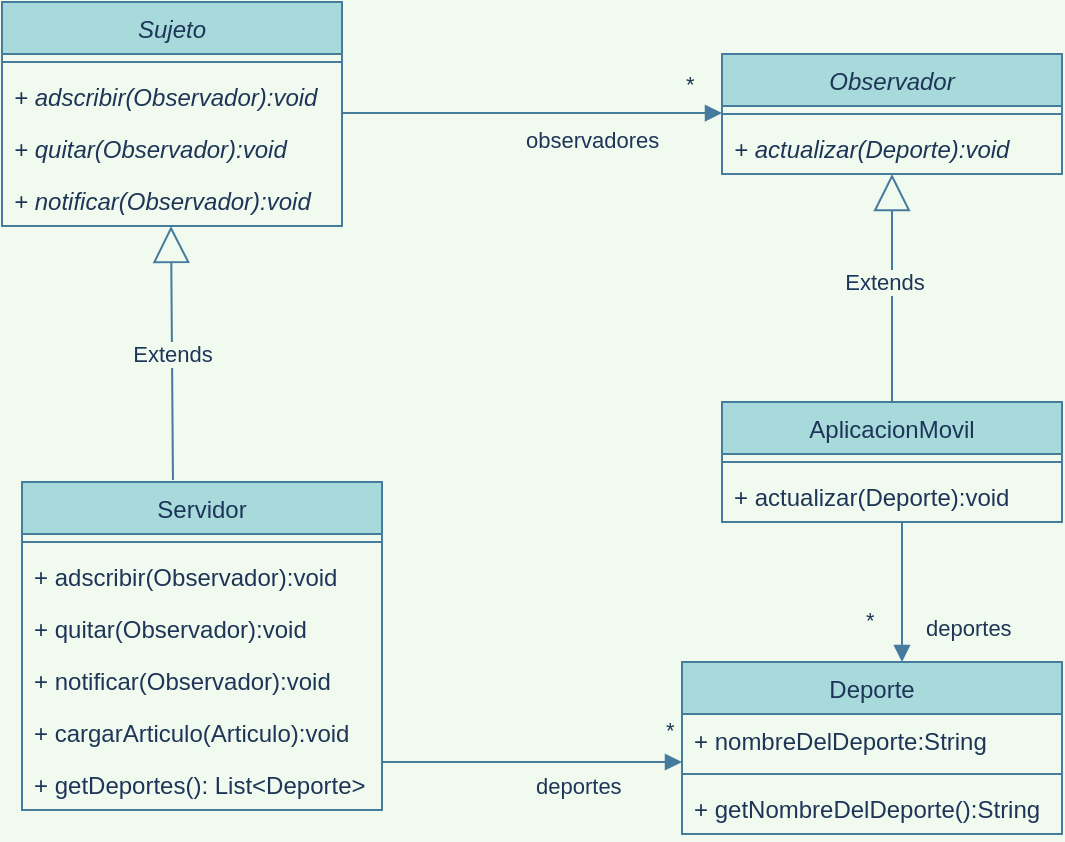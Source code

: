 <mxfile version="20.5.1" type="github">
  <diagram id="C5RBs43oDa-KdzZeNtuy" name="Page-1">
    <mxGraphModel dx="868" dy="450" grid="1" gridSize="10" guides="1" tooltips="1" connect="1" arrows="1" fold="1" page="1" pageScale="1" pageWidth="827" pageHeight="1169" background="#F1FAEE" math="0" shadow="0">
      <root>
        <mxCell id="WIyWlLk6GJQsqaUBKTNV-0" />
        <mxCell id="WIyWlLk6GJQsqaUBKTNV-1" parent="WIyWlLk6GJQsqaUBKTNV-0" />
        <mxCell id="RXxKlYy9xlQZOE6IPquv-0" value="Sujeto" style="swimlane;fontStyle=2;align=center;verticalAlign=top;childLayout=stackLayout;horizontal=1;startSize=26;horizontalStack=0;resizeParent=1;resizeParentMax=0;resizeLast=0;collapsible=1;marginBottom=0;fillColor=#A8DADC;strokeColor=#457B9D;fontColor=#1D3557;" vertex="1" parent="WIyWlLk6GJQsqaUBKTNV-1">
          <mxGeometry x="40" y="40" width="170" height="112" as="geometry" />
        </mxCell>
        <mxCell id="RXxKlYy9xlQZOE6IPquv-1" value="" style="line;strokeWidth=1;fillColor=none;align=left;verticalAlign=middle;spacingTop=-1;spacingLeft=3;spacingRight=3;rotatable=0;labelPosition=right;points=[];portConstraint=eastwest;strokeColor=#457B9D;labelBackgroundColor=#F1FAEE;fontColor=#1D3557;" vertex="1" parent="RXxKlYy9xlQZOE6IPquv-0">
          <mxGeometry y="26" width="170" height="8" as="geometry" />
        </mxCell>
        <mxCell id="RXxKlYy9xlQZOE6IPquv-2" value="+ adscribir(Observador):void" style="text;strokeColor=none;fillColor=none;align=left;verticalAlign=top;spacingLeft=4;spacingRight=4;overflow=hidden;rotatable=0;points=[[0,0.5],[1,0.5]];portConstraint=eastwest;fontStyle=2;fontColor=#1D3557;" vertex="1" parent="RXxKlYy9xlQZOE6IPquv-0">
          <mxGeometry y="34" width="170" height="26" as="geometry" />
        </mxCell>
        <mxCell id="RXxKlYy9xlQZOE6IPquv-3" value="+ quitar(Observador):void" style="text;strokeColor=none;fillColor=none;align=left;verticalAlign=top;spacingLeft=4;spacingRight=4;overflow=hidden;rotatable=0;points=[[0,0.5],[1,0.5]];portConstraint=eastwest;fontStyle=2;fontColor=#1D3557;" vertex="1" parent="RXxKlYy9xlQZOE6IPquv-0">
          <mxGeometry y="60" width="170" height="26" as="geometry" />
        </mxCell>
        <mxCell id="RXxKlYy9xlQZOE6IPquv-4" value="+ notificar(Observador):void" style="text;strokeColor=none;fillColor=none;align=left;verticalAlign=top;spacingLeft=4;spacingRight=4;overflow=hidden;rotatable=0;points=[[0,0.5],[1,0.5]];portConstraint=eastwest;fontStyle=2;fontColor=#1D3557;" vertex="1" parent="RXxKlYy9xlQZOE6IPquv-0">
          <mxGeometry y="86" width="170" height="26" as="geometry" />
        </mxCell>
        <mxCell id="RXxKlYy9xlQZOE6IPquv-5" value="Servidor" style="swimlane;fontStyle=0;align=center;verticalAlign=top;childLayout=stackLayout;horizontal=1;startSize=26;horizontalStack=0;resizeParent=1;resizeParentMax=0;resizeLast=0;collapsible=1;marginBottom=0;fillColor=#A8DADC;strokeColor=#457B9D;fontColor=#1D3557;" vertex="1" parent="WIyWlLk6GJQsqaUBKTNV-1">
          <mxGeometry x="50" y="280" width="180" height="164" as="geometry" />
        </mxCell>
        <mxCell id="RXxKlYy9xlQZOE6IPquv-6" value="" style="line;strokeWidth=1;fillColor=none;align=left;verticalAlign=middle;spacingTop=-1;spacingLeft=3;spacingRight=3;rotatable=0;labelPosition=right;points=[];portConstraint=eastwest;strokeColor=#457B9D;labelBackgroundColor=#F1FAEE;fontColor=#1D3557;" vertex="1" parent="RXxKlYy9xlQZOE6IPquv-5">
          <mxGeometry y="26" width="180" height="8" as="geometry" />
        </mxCell>
        <mxCell id="RXxKlYy9xlQZOE6IPquv-7" value="+ adscribir(Observador):void" style="text;strokeColor=none;fillColor=none;align=left;verticalAlign=top;spacingLeft=4;spacingRight=4;overflow=hidden;rotatable=0;points=[[0,0.5],[1,0.5]];portConstraint=eastwest;fontColor=#1D3557;" vertex="1" parent="RXxKlYy9xlQZOE6IPquv-5">
          <mxGeometry y="34" width="180" height="26" as="geometry" />
        </mxCell>
        <mxCell id="RXxKlYy9xlQZOE6IPquv-8" value="+ quitar(Observador):void" style="text;strokeColor=none;fillColor=none;align=left;verticalAlign=top;spacingLeft=4;spacingRight=4;overflow=hidden;rotatable=0;points=[[0,0.5],[1,0.5]];portConstraint=eastwest;fontColor=#1D3557;" vertex="1" parent="RXxKlYy9xlQZOE6IPquv-5">
          <mxGeometry y="60" width="180" height="26" as="geometry" />
        </mxCell>
        <mxCell id="RXxKlYy9xlQZOE6IPquv-9" value="+ notificar(Observador):void" style="text;strokeColor=none;fillColor=none;align=left;verticalAlign=top;spacingLeft=4;spacingRight=4;overflow=hidden;rotatable=0;points=[[0,0.5],[1,0.5]];portConstraint=eastwest;fontColor=#1D3557;" vertex="1" parent="RXxKlYy9xlQZOE6IPquv-5">
          <mxGeometry y="86" width="180" height="26" as="geometry" />
        </mxCell>
        <mxCell id="RXxKlYy9xlQZOE6IPquv-10" value="+ cargarArticulo(Articulo):void" style="text;strokeColor=none;fillColor=none;align=left;verticalAlign=top;spacingLeft=4;spacingRight=4;overflow=hidden;rotatable=0;points=[[0,0.5],[1,0.5]];portConstraint=eastwest;fontColor=#1D3557;" vertex="1" parent="RXxKlYy9xlQZOE6IPquv-5">
          <mxGeometry y="112" width="180" height="26" as="geometry" />
        </mxCell>
        <mxCell id="RXxKlYy9xlQZOE6IPquv-11" value="+ getDeportes(): List&lt;Deporte&gt;" style="text;strokeColor=none;fillColor=none;align=left;verticalAlign=top;spacingLeft=4;spacingRight=4;overflow=hidden;rotatable=0;points=[[0,0.5],[1,0.5]];portConstraint=eastwest;fontColor=#1D3557;" vertex="1" parent="RXxKlYy9xlQZOE6IPquv-5">
          <mxGeometry y="138" width="180" height="26" as="geometry" />
        </mxCell>
        <mxCell id="RXxKlYy9xlQZOE6IPquv-12" value="Observador" style="swimlane;fontStyle=2;align=center;verticalAlign=top;childLayout=stackLayout;horizontal=1;startSize=26;horizontalStack=0;resizeParent=1;resizeParentMax=0;resizeLast=0;collapsible=1;marginBottom=0;fillColor=#A8DADC;strokeColor=#457B9D;fontColor=#1D3557;" vertex="1" parent="WIyWlLk6GJQsqaUBKTNV-1">
          <mxGeometry x="400" y="66" width="170" height="60" as="geometry" />
        </mxCell>
        <mxCell id="RXxKlYy9xlQZOE6IPquv-13" value="" style="line;strokeWidth=1;fillColor=none;align=left;verticalAlign=middle;spacingTop=-1;spacingLeft=3;spacingRight=3;rotatable=0;labelPosition=right;points=[];portConstraint=eastwest;strokeColor=#457B9D;labelBackgroundColor=#F1FAEE;fontColor=#1D3557;" vertex="1" parent="RXxKlYy9xlQZOE6IPquv-12">
          <mxGeometry y="26" width="170" height="8" as="geometry" />
        </mxCell>
        <mxCell id="RXxKlYy9xlQZOE6IPquv-14" value="+ actualizar(Deporte):void" style="text;strokeColor=none;fillColor=none;align=left;verticalAlign=top;spacingLeft=4;spacingRight=4;overflow=hidden;rotatable=0;points=[[0,0.5],[1,0.5]];portConstraint=eastwest;fontStyle=2;fontColor=#1D3557;" vertex="1" parent="RXxKlYy9xlQZOE6IPquv-12">
          <mxGeometry y="34" width="170" height="26" as="geometry" />
        </mxCell>
        <mxCell id="RXxKlYy9xlQZOE6IPquv-15" value="observadores" style="endArrow=block;endFill=1;html=1;edgeStyle=orthogonalEdgeStyle;align=left;verticalAlign=top;rounded=0;entryX=0;entryY=0.231;entryDx=0;entryDy=0;entryPerimeter=0;labelBackgroundColor=#F1FAEE;strokeColor=#457B9D;fontColor=#1D3557;" edge="1" parent="WIyWlLk6GJQsqaUBKTNV-1">
          <mxGeometry x="-0.053" relative="1" as="geometry">
            <mxPoint x="210" y="95.5" as="sourcePoint" />
            <mxPoint x="400" y="95.506" as="targetPoint" />
            <mxPoint as="offset" />
          </mxGeometry>
        </mxCell>
        <mxCell id="RXxKlYy9xlQZOE6IPquv-16" value="*" style="edgeLabel;resizable=0;html=1;align=left;verticalAlign=bottom;labelBackgroundColor=#F1FAEE;fontColor=#1D3557;" connectable="0" vertex="1" parent="RXxKlYy9xlQZOE6IPquv-15">
          <mxGeometry x="-1" relative="1" as="geometry">
            <mxPoint x="170" y="-6" as="offset" />
          </mxGeometry>
        </mxCell>
        <mxCell id="RXxKlYy9xlQZOE6IPquv-17" value="AplicacionMovil" style="swimlane;fontStyle=0;align=center;verticalAlign=top;childLayout=stackLayout;horizontal=1;startSize=26;horizontalStack=0;resizeParent=1;resizeParentMax=0;resizeLast=0;collapsible=1;marginBottom=0;fillColor=#A8DADC;strokeColor=#457B9D;fontColor=#1D3557;" vertex="1" parent="WIyWlLk6GJQsqaUBKTNV-1">
          <mxGeometry x="400" y="240" width="170" height="60" as="geometry" />
        </mxCell>
        <mxCell id="RXxKlYy9xlQZOE6IPquv-18" value="" style="line;strokeWidth=1;fillColor=none;align=left;verticalAlign=middle;spacingTop=-1;spacingLeft=3;spacingRight=3;rotatable=0;labelPosition=right;points=[];portConstraint=eastwest;strokeColor=#457B9D;labelBackgroundColor=#F1FAEE;fontColor=#1D3557;" vertex="1" parent="RXxKlYy9xlQZOE6IPquv-17">
          <mxGeometry y="26" width="170" height="8" as="geometry" />
        </mxCell>
        <mxCell id="RXxKlYy9xlQZOE6IPquv-19" value="+ actualizar(Deporte):void" style="text;strokeColor=none;fillColor=none;align=left;verticalAlign=top;spacingLeft=4;spacingRight=4;overflow=hidden;rotatable=0;points=[[0,0.5],[1,0.5]];portConstraint=eastwest;fontColor=#1D3557;" vertex="1" parent="RXxKlYy9xlQZOE6IPquv-17">
          <mxGeometry y="34" width="170" height="26" as="geometry" />
        </mxCell>
        <mxCell id="RXxKlYy9xlQZOE6IPquv-20" value="Extends" style="endArrow=block;endSize=16;endFill=0;html=1;rounded=0;exitX=0.441;exitY=0;exitDx=0;exitDy=0;exitPerimeter=0;entryX=0.494;entryY=1.038;entryDx=0;entryDy=0;entryPerimeter=0;labelBackgroundColor=#F1FAEE;strokeColor=#457B9D;fontColor=#1D3557;" edge="1" parent="WIyWlLk6GJQsqaUBKTNV-1">
          <mxGeometry width="160" relative="1" as="geometry">
            <mxPoint x="125.49" y="279.01" as="sourcePoint" />
            <mxPoint x="124.5" y="151.998" as="targetPoint" />
          </mxGeometry>
        </mxCell>
        <mxCell id="RXxKlYy9xlQZOE6IPquv-22" value="Extends" style="endArrow=block;endSize=16;endFill=0;html=1;rounded=0;exitX=0.5;exitY=0;exitDx=0;exitDy=0;entryX=0.5;entryY=1;entryDx=0;entryDy=0;entryPerimeter=0;labelBackgroundColor=#F1FAEE;strokeColor=#457B9D;fontColor=#1D3557;" edge="1" parent="WIyWlLk6GJQsqaUBKTNV-1" source="RXxKlYy9xlQZOE6IPquv-17" target="RXxKlYy9xlQZOE6IPquv-14">
          <mxGeometry x="0.061" y="4" width="160" relative="1" as="geometry">
            <mxPoint x="414" y="170" as="sourcePoint" />
            <mxPoint x="574" y="170" as="targetPoint" />
            <mxPoint as="offset" />
          </mxGeometry>
        </mxCell>
        <mxCell id="RXxKlYy9xlQZOE6IPquv-23" value="Deporte" style="swimlane;fontStyle=0;align=center;verticalAlign=top;childLayout=stackLayout;horizontal=1;startSize=26;horizontalStack=0;resizeParent=1;resizeParentMax=0;resizeLast=0;collapsible=1;marginBottom=0;fillColor=#A8DADC;strokeColor=#457B9D;fontColor=#1D3557;" vertex="1" parent="WIyWlLk6GJQsqaUBKTNV-1">
          <mxGeometry x="380" y="370" width="190" height="86" as="geometry" />
        </mxCell>
        <mxCell id="RXxKlYy9xlQZOE6IPquv-24" value="+ nombreDelDeporte:String" style="text;strokeColor=none;fillColor=none;align=left;verticalAlign=top;spacingLeft=4;spacingRight=4;overflow=hidden;rotatable=0;points=[[0,0.5],[1,0.5]];portConstraint=eastwest;fontColor=#1D3557;" vertex="1" parent="RXxKlYy9xlQZOE6IPquv-23">
          <mxGeometry y="26" width="190" height="26" as="geometry" />
        </mxCell>
        <mxCell id="RXxKlYy9xlQZOE6IPquv-25" value="" style="line;strokeWidth=1;fillColor=none;align=left;verticalAlign=middle;spacingTop=-1;spacingLeft=3;spacingRight=3;rotatable=0;labelPosition=right;points=[];portConstraint=eastwest;strokeColor=#457B9D;labelBackgroundColor=#F1FAEE;fontColor=#1D3557;" vertex="1" parent="RXxKlYy9xlQZOE6IPquv-23">
          <mxGeometry y="52" width="190" height="8" as="geometry" />
        </mxCell>
        <mxCell id="RXxKlYy9xlQZOE6IPquv-26" value="+ getNombreDelDeporte():String" style="text;strokeColor=none;fillColor=none;align=left;verticalAlign=top;spacingLeft=4;spacingRight=4;overflow=hidden;rotatable=0;points=[[0,0.5],[1,0.5]];portConstraint=eastwest;fontColor=#1D3557;" vertex="1" parent="RXxKlYy9xlQZOE6IPquv-23">
          <mxGeometry y="60" width="190" height="26" as="geometry" />
        </mxCell>
        <mxCell id="RXxKlYy9xlQZOE6IPquv-27" value="deportes" style="endArrow=block;endFill=1;html=1;edgeStyle=orthogonalEdgeStyle;align=left;verticalAlign=top;rounded=0;labelBackgroundColor=#F1FAEE;strokeColor=#457B9D;fontColor=#1D3557;" edge="1" parent="WIyWlLk6GJQsqaUBKTNV-1">
          <mxGeometry y="2" relative="1" as="geometry">
            <mxPoint x="230" y="420" as="sourcePoint" />
            <mxPoint x="380" y="420" as="targetPoint" />
            <mxPoint y="1" as="offset" />
          </mxGeometry>
        </mxCell>
        <mxCell id="RXxKlYy9xlQZOE6IPquv-28" value="*" style="edgeLabel;resizable=0;html=1;align=left;verticalAlign=bottom;labelBackgroundColor=#F1FAEE;fontColor=#1D3557;" connectable="0" vertex="1" parent="RXxKlYy9xlQZOE6IPquv-27">
          <mxGeometry x="-1" relative="1" as="geometry">
            <mxPoint x="140" y="-8" as="offset" />
          </mxGeometry>
        </mxCell>
        <mxCell id="RXxKlYy9xlQZOE6IPquv-29" value="deportes" style="endArrow=block;endFill=1;html=1;edgeStyle=orthogonalEdgeStyle;align=left;verticalAlign=top;rounded=0;entryX=0.75;entryY=0;entryDx=0;entryDy=0;labelBackgroundColor=#F1FAEE;strokeColor=#457B9D;fontColor=#1D3557;" edge="1" parent="WIyWlLk6GJQsqaUBKTNV-1">
          <mxGeometry x="0.143" y="10" relative="1" as="geometry">
            <mxPoint x="490" y="300" as="sourcePoint" />
            <mxPoint x="490" y="370" as="targetPoint" />
            <mxPoint as="offset" />
          </mxGeometry>
        </mxCell>
        <mxCell id="RXxKlYy9xlQZOE6IPquv-30" value="*" style="edgeLabel;resizable=0;html=1;align=left;verticalAlign=bottom;labelBackgroundColor=#F1FAEE;fontColor=#1D3557;" connectable="0" vertex="1" parent="RXxKlYy9xlQZOE6IPquv-29">
          <mxGeometry x="-1" relative="1" as="geometry">
            <mxPoint x="-20" y="57" as="offset" />
          </mxGeometry>
        </mxCell>
      </root>
    </mxGraphModel>
  </diagram>
</mxfile>
